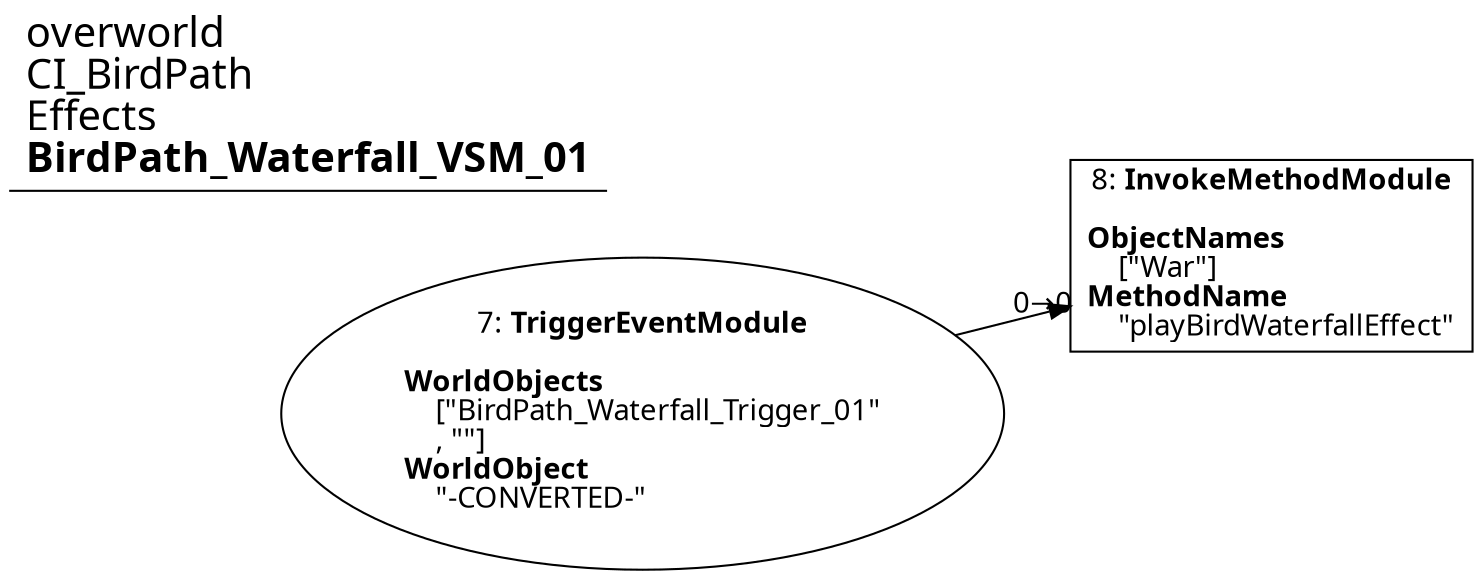 digraph {
    layout = fdp;
    overlap = prism;
    sep = "+16";
    splines = spline;

    node [ shape = box ];

    graph [ fontname = "Segoe UI" ];
    node [ fontname = "Segoe UI" ];
    edge [ fontname = "Segoe UI" ];

    7 [ label = <7: <b>TriggerEventModule</b><br/><br/><b>WorldObjects</b><br align="left"/>    [&quot;BirdPath_Waterfall_Trigger_01&quot;<br align="left"/>    , &quot;&quot;]<br align="left"/><b>WorldObject</b><br align="left"/>    &quot;-CONVERTED-&quot;<br align="left"/>> ];
    7 [ shape = oval ]
    7 [ pos = "0.18400002,-0.485!" ];
    7 -> 8 [ label = "0→0" ];

    8 [ label = <8: <b>InvokeMethodModule</b><br/><br/><b>ObjectNames</b><br align="left"/>    [&quot;War&quot;]<br align="left"/><b>MethodName</b><br align="left"/>    &quot;playBirdWaterfallEffect&quot;<br align="left"/>> ];
    8 [ pos = "0.43500003,-0.485!" ];

    title [ pos = "0.18300001,-0.48400003!" ];
    title [ shape = underline ];
    title [ label = <<font point-size="20">overworld<br align="left"/>CI_BirdPath<br align="left"/>Effects<br align="left"/><b>BirdPath_Waterfall_VSM_01</b><br align="left"/></font>> ];
}
